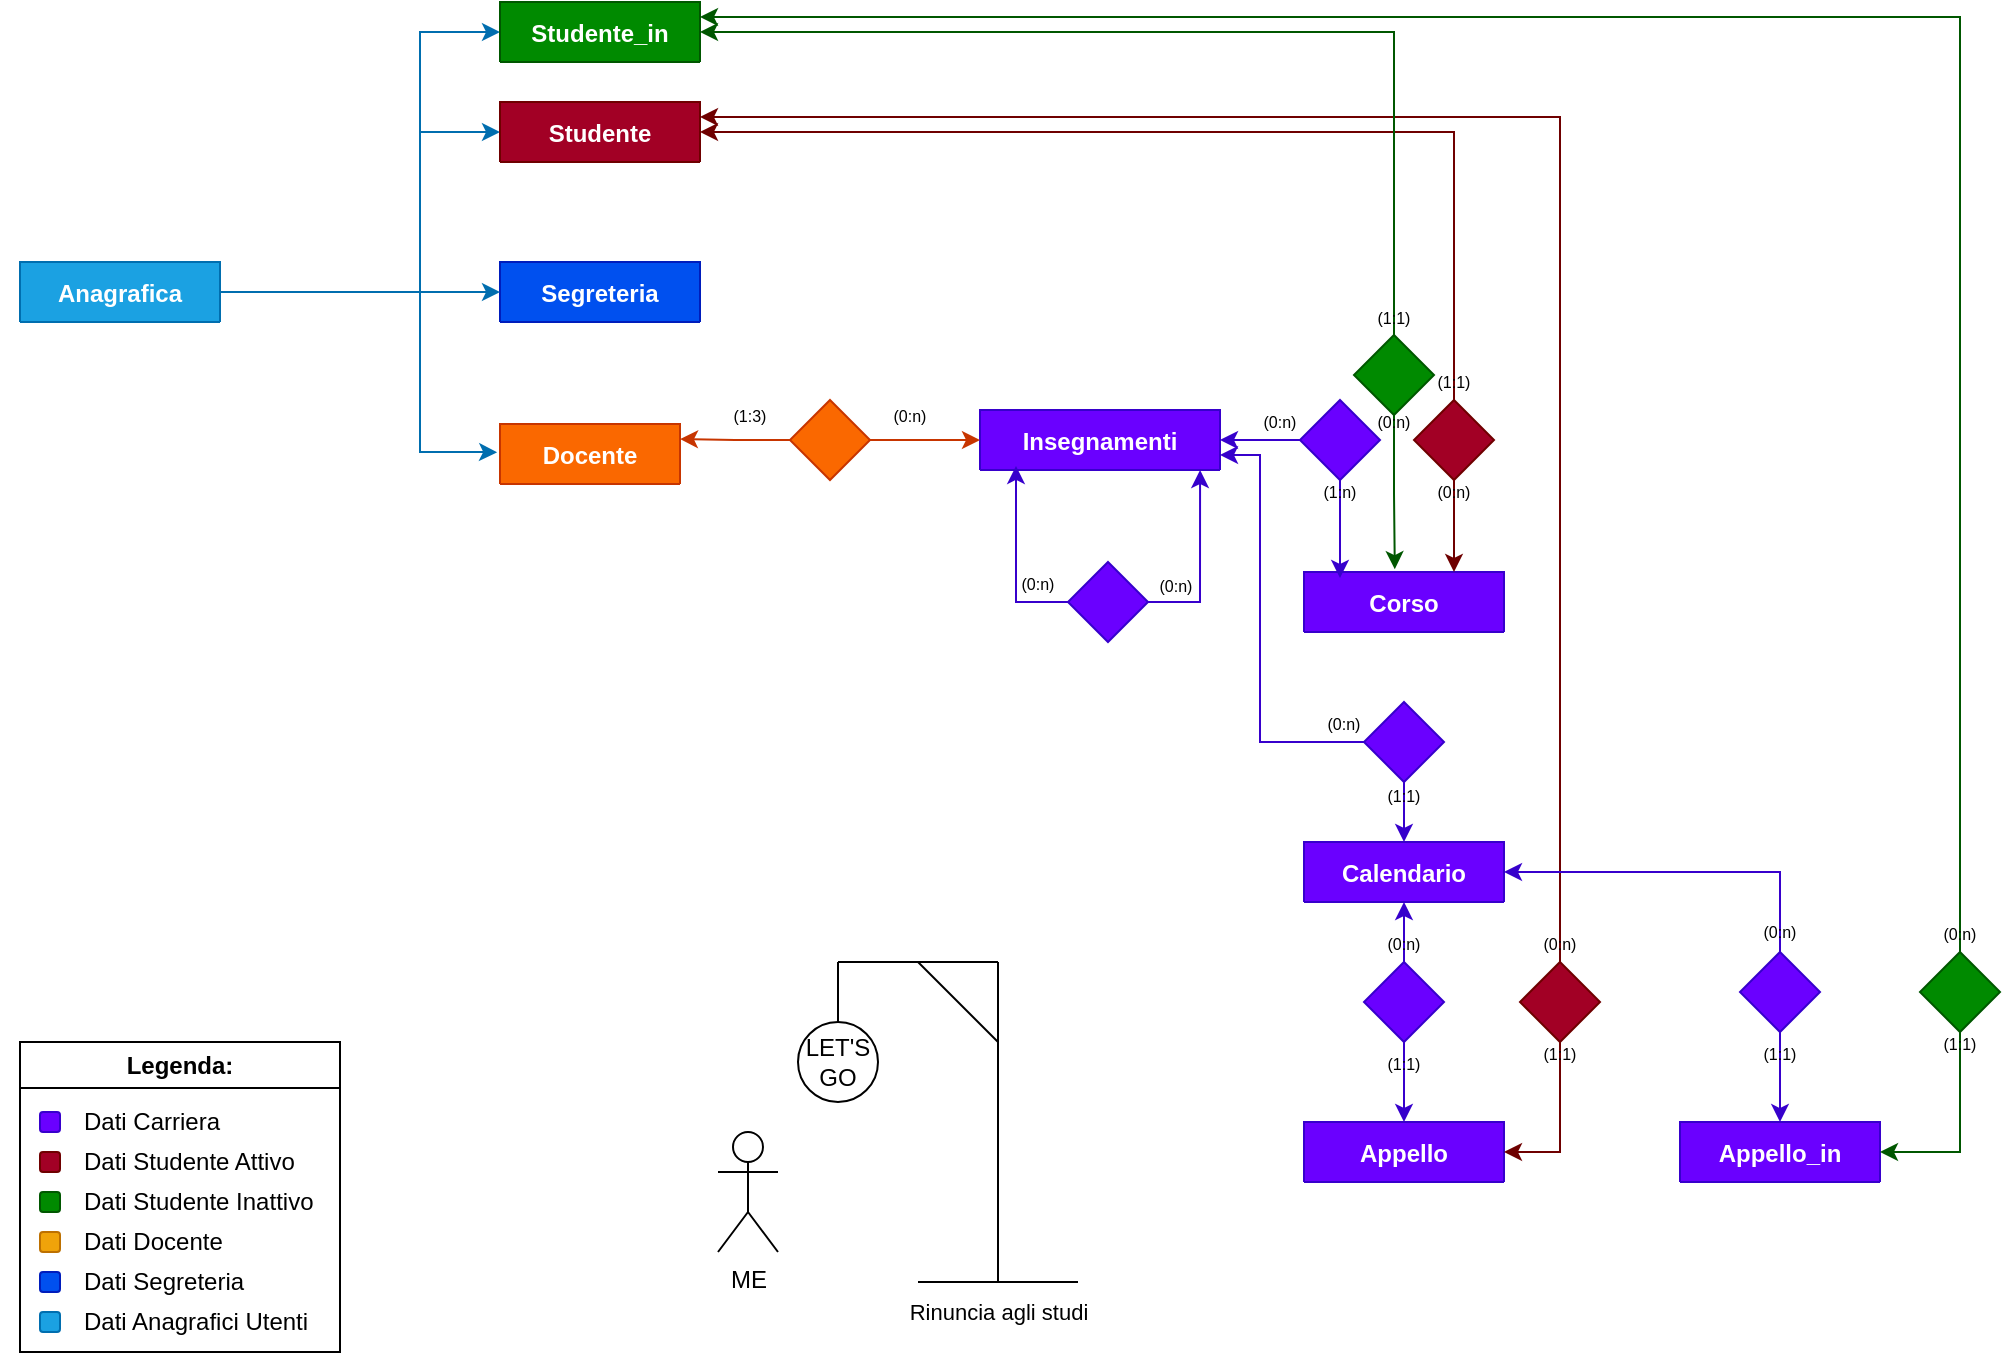 <mxfile version="21.3.2" type="github">
  <diagram id="R2lEEEUBdFMjLlhIrx00" name="Page-1">
    <mxGraphModel dx="1247" dy="673" grid="1" gridSize="10" guides="1" tooltips="1" connect="1" arrows="1" fold="1" page="1" pageScale="1" pageWidth="1100" pageHeight="850" math="0" shadow="0" extFonts="Permanent Marker^https://fonts.googleapis.com/css?family=Permanent+Marker">
      <root>
        <mxCell id="0" />
        <mxCell id="1" parent="0" />
        <mxCell id="C-vyLk0tnHw3VtMMgP7b-2" value="Docente" style="shape=table;startSize=30;container=1;collapsible=1;childLayout=tableLayout;fixedRows=1;rowLines=0;fontStyle=1;align=center;resizeLast=1;fillColor=#fa6800;strokeColor=#C73500;fontColor=#FFFFFF;swimlaneFillColor=none;" parent="1" vertex="1" collapsed="1">
          <mxGeometry x="280" y="366" width="90" height="30" as="geometry">
            <mxRectangle x="50" y="300" width="250" height="130" as="alternateBounds" />
          </mxGeometry>
        </mxCell>
        <mxCell id="C-vyLk0tnHw3VtMMgP7b-3" value="" style="shape=partialRectangle;collapsible=0;dropTarget=0;pointerEvents=0;fillColor=none;points=[[0,0.5],[1,0.5]];portConstraint=eastwest;top=0;left=0;right=0;bottom=1;" parent="C-vyLk0tnHw3VtMMgP7b-2" vertex="1">
          <mxGeometry y="30" width="250" height="30" as="geometry" />
        </mxCell>
        <mxCell id="C-vyLk0tnHw3VtMMgP7b-4" value="PK" style="shape=partialRectangle;overflow=hidden;connectable=0;fillColor=none;top=0;left=0;bottom=0;right=0;fontStyle=1;" parent="C-vyLk0tnHw3VtMMgP7b-3" vertex="1">
          <mxGeometry width="30" height="30" as="geometry">
            <mxRectangle width="30" height="30" as="alternateBounds" />
          </mxGeometry>
        </mxCell>
        <mxCell id="C-vyLk0tnHw3VtMMgP7b-5" value="order_id int NOT NULL " style="shape=partialRectangle;overflow=hidden;connectable=0;fillColor=none;top=0;left=0;bottom=0;right=0;align=left;spacingLeft=6;fontStyle=5;" parent="C-vyLk0tnHw3VtMMgP7b-3" vertex="1">
          <mxGeometry x="30" width="220" height="30" as="geometry">
            <mxRectangle width="220" height="30" as="alternateBounds" />
          </mxGeometry>
        </mxCell>
        <mxCell id="C-vyLk0tnHw3VtMMgP7b-6" value="" style="shape=partialRectangle;collapsible=0;dropTarget=0;pointerEvents=0;fillColor=none;points=[[0,0.5],[1,0.5]];portConstraint=eastwest;top=0;left=0;right=0;bottom=0;" parent="C-vyLk0tnHw3VtMMgP7b-2" vertex="1">
          <mxGeometry y="60" width="250" height="30" as="geometry" />
        </mxCell>
        <mxCell id="C-vyLk0tnHw3VtMMgP7b-7" value="FK1" style="shape=partialRectangle;overflow=hidden;connectable=0;fillColor=none;top=0;left=0;bottom=0;right=0;" parent="C-vyLk0tnHw3VtMMgP7b-6" vertex="1">
          <mxGeometry width="30" height="30" as="geometry">
            <mxRectangle width="30" height="30" as="alternateBounds" />
          </mxGeometry>
        </mxCell>
        <mxCell id="C-vyLk0tnHw3VtMMgP7b-8" value="customer_id int NOT NULL" style="shape=partialRectangle;overflow=hidden;connectable=0;fillColor=none;top=0;left=0;bottom=0;right=0;align=left;spacingLeft=6;" parent="C-vyLk0tnHw3VtMMgP7b-6" vertex="1">
          <mxGeometry x="30" width="220" height="30" as="geometry">
            <mxRectangle width="220" height="30" as="alternateBounds" />
          </mxGeometry>
        </mxCell>
        <mxCell id="C-vyLk0tnHw3VtMMgP7b-9" value="" style="shape=partialRectangle;collapsible=0;dropTarget=0;pointerEvents=0;fillColor=none;points=[[0,0.5],[1,0.5]];portConstraint=eastwest;top=0;left=0;right=0;bottom=0;" parent="C-vyLk0tnHw3VtMMgP7b-2" vertex="1">
          <mxGeometry y="90" width="250" height="30" as="geometry" />
        </mxCell>
        <mxCell id="C-vyLk0tnHw3VtMMgP7b-10" value="" style="shape=partialRectangle;overflow=hidden;connectable=0;fillColor=none;top=0;left=0;bottom=0;right=0;" parent="C-vyLk0tnHw3VtMMgP7b-9" vertex="1">
          <mxGeometry width="30" height="30" as="geometry">
            <mxRectangle width="30" height="30" as="alternateBounds" />
          </mxGeometry>
        </mxCell>
        <mxCell id="C-vyLk0tnHw3VtMMgP7b-11" value="order_date date NOT NULL" style="shape=partialRectangle;overflow=hidden;connectable=0;fillColor=none;top=0;left=0;bottom=0;right=0;align=left;spacingLeft=6;" parent="C-vyLk0tnHw3VtMMgP7b-9" vertex="1">
          <mxGeometry x="30" width="220" height="30" as="geometry">
            <mxRectangle width="220" height="30" as="alternateBounds" />
          </mxGeometry>
        </mxCell>
        <mxCell id="C-vyLk0tnHw3VtMMgP7b-13" value="Segreteria" style="shape=table;startSize=30;container=1;collapsible=1;childLayout=tableLayout;fixedRows=1;rowLines=0;fontStyle=1;align=center;resizeLast=1;fillColor=#0050ef;fontColor=#ffffff;strokeColor=#001DBC;" parent="1" vertex="1" collapsed="1">
          <mxGeometry x="280" y="285" width="100" height="30" as="geometry">
            <mxRectangle x="450" y="280" width="250" height="130" as="alternateBounds" />
          </mxGeometry>
        </mxCell>
        <mxCell id="C-vyLk0tnHw3VtMMgP7b-14" value="" style="shape=partialRectangle;collapsible=0;dropTarget=0;pointerEvents=0;fillColor=none;points=[[0,0.5],[1,0.5]];portConstraint=eastwest;top=0;left=0;right=0;bottom=1;" parent="C-vyLk0tnHw3VtMMgP7b-13" vertex="1">
          <mxGeometry y="30" width="250" height="30" as="geometry" />
        </mxCell>
        <mxCell id="C-vyLk0tnHw3VtMMgP7b-15" value="PK" style="shape=partialRectangle;overflow=hidden;connectable=0;fillColor=none;top=0;left=0;bottom=0;right=0;fontStyle=1;" parent="C-vyLk0tnHw3VtMMgP7b-14" vertex="1">
          <mxGeometry width="30" height="30" as="geometry">
            <mxRectangle width="30" height="30" as="alternateBounds" />
          </mxGeometry>
        </mxCell>
        <mxCell id="C-vyLk0tnHw3VtMMgP7b-16" value="shipment_id int NOT NULL " style="shape=partialRectangle;overflow=hidden;connectable=0;fillColor=none;top=0;left=0;bottom=0;right=0;align=left;spacingLeft=6;fontStyle=5;" parent="C-vyLk0tnHw3VtMMgP7b-14" vertex="1">
          <mxGeometry x="30" width="220" height="30" as="geometry">
            <mxRectangle width="220" height="30" as="alternateBounds" />
          </mxGeometry>
        </mxCell>
        <mxCell id="C-vyLk0tnHw3VtMMgP7b-17" value="" style="shape=partialRectangle;collapsible=0;dropTarget=0;pointerEvents=0;fillColor=none;points=[[0,0.5],[1,0.5]];portConstraint=eastwest;top=0;left=0;right=0;bottom=0;" parent="C-vyLk0tnHw3VtMMgP7b-13" vertex="1">
          <mxGeometry y="60" width="250" height="30" as="geometry" />
        </mxCell>
        <mxCell id="C-vyLk0tnHw3VtMMgP7b-18" value="FK1" style="shape=partialRectangle;overflow=hidden;connectable=0;fillColor=none;top=0;left=0;bottom=0;right=0;" parent="C-vyLk0tnHw3VtMMgP7b-17" vertex="1">
          <mxGeometry width="30" height="30" as="geometry">
            <mxRectangle width="30" height="30" as="alternateBounds" />
          </mxGeometry>
        </mxCell>
        <mxCell id="C-vyLk0tnHw3VtMMgP7b-19" value="order_id int NOT NULL" style="shape=partialRectangle;overflow=hidden;connectable=0;fillColor=none;top=0;left=0;bottom=0;right=0;align=left;spacingLeft=6;" parent="C-vyLk0tnHw3VtMMgP7b-17" vertex="1">
          <mxGeometry x="30" width="220" height="30" as="geometry">
            <mxRectangle width="220" height="30" as="alternateBounds" />
          </mxGeometry>
        </mxCell>
        <mxCell id="C-vyLk0tnHw3VtMMgP7b-20" value="" style="shape=partialRectangle;collapsible=0;dropTarget=0;pointerEvents=0;fillColor=none;points=[[0,0.5],[1,0.5]];portConstraint=eastwest;top=0;left=0;right=0;bottom=0;" parent="C-vyLk0tnHw3VtMMgP7b-13" vertex="1">
          <mxGeometry y="90" width="250" height="30" as="geometry" />
        </mxCell>
        <mxCell id="C-vyLk0tnHw3VtMMgP7b-21" value="" style="shape=partialRectangle;overflow=hidden;connectable=0;fillColor=none;top=0;left=0;bottom=0;right=0;" parent="C-vyLk0tnHw3VtMMgP7b-20" vertex="1">
          <mxGeometry width="30" height="30" as="geometry">
            <mxRectangle width="30" height="30" as="alternateBounds" />
          </mxGeometry>
        </mxCell>
        <mxCell id="C-vyLk0tnHw3VtMMgP7b-22" value="shipment_date date NOT NULL" style="shape=partialRectangle;overflow=hidden;connectable=0;fillColor=none;top=0;left=0;bottom=0;right=0;align=left;spacingLeft=6;" parent="C-vyLk0tnHw3VtMMgP7b-20" vertex="1">
          <mxGeometry x="30" width="220" height="30" as="geometry">
            <mxRectangle width="220" height="30" as="alternateBounds" />
          </mxGeometry>
        </mxCell>
        <mxCell id="Meix0L9kaGej4XstKNyx-11" style="edgeStyle=orthogonalEdgeStyle;rounded=0;orthogonalLoop=1;jettySize=auto;html=1;exitX=1;exitY=0.5;exitDx=0;exitDy=0;entryX=0;entryY=0.5;entryDx=0;entryDy=0;fillColor=#1ba1e2;strokeColor=#006EAF;" parent="1" source="C-vyLk0tnHw3VtMMgP7b-23" target="C-vyLk0tnHw3VtMMgP7b-13" edge="1">
          <mxGeometry relative="1" as="geometry" />
        </mxCell>
        <mxCell id="Meix0L9kaGej4XstKNyx-12" style="edgeStyle=orthogonalEdgeStyle;rounded=0;orthogonalLoop=1;jettySize=auto;html=1;exitX=1;exitY=0.5;exitDx=0;exitDy=0;entryX=0;entryY=0.5;entryDx=0;entryDy=0;fillColor=#1ba1e2;strokeColor=#006EAF;" parent="1" source="C-vyLk0tnHw3VtMMgP7b-23" target="Meix0L9kaGej4XstKNyx-1" edge="1">
          <mxGeometry relative="1" as="geometry">
            <mxPoint x="260" y="215" as="targetPoint" />
            <Array as="points">
              <mxPoint x="240" y="300" />
              <mxPoint x="240" y="220" />
            </Array>
          </mxGeometry>
        </mxCell>
        <mxCell id="Meix0L9kaGej4XstKNyx-13" style="edgeStyle=orthogonalEdgeStyle;rounded=0;orthogonalLoop=1;jettySize=auto;html=1;exitX=1;exitY=0.5;exitDx=0;exitDy=0;entryX=-0.016;entryY=0.472;entryDx=0;entryDy=0;entryPerimeter=0;fillColor=#1ba1e2;strokeColor=#006EAF;" parent="1" source="C-vyLk0tnHw3VtMMgP7b-23" target="C-vyLk0tnHw3VtMMgP7b-2" edge="1">
          <mxGeometry relative="1" as="geometry">
            <mxPoint x="270" y="380" as="targetPoint" />
            <Array as="points">
              <mxPoint x="240" y="300" />
              <mxPoint x="240" y="380" />
              <mxPoint x="270" y="380" />
            </Array>
          </mxGeometry>
        </mxCell>
        <mxCell id="Meix0L9kaGej4XstKNyx-134" style="edgeStyle=orthogonalEdgeStyle;rounded=0;orthogonalLoop=1;jettySize=auto;html=1;exitX=1;exitY=0.5;exitDx=0;exitDy=0;entryX=0;entryY=0.5;entryDx=0;entryDy=0;fillColor=#1ba1e2;strokeColor=#006EAF;" parent="1" source="C-vyLk0tnHw3VtMMgP7b-23" target="Meix0L9kaGej4XstKNyx-124" edge="1">
          <mxGeometry relative="1" as="geometry">
            <Array as="points">
              <mxPoint x="240" y="300" />
              <mxPoint x="240" y="170" />
            </Array>
          </mxGeometry>
        </mxCell>
        <mxCell id="C-vyLk0tnHw3VtMMgP7b-23" value="Anagrafica" style="shape=table;startSize=30;container=1;collapsible=1;childLayout=tableLayout;fixedRows=1;rowLines=0;fontStyle=1;align=center;resizeLast=1;fillColor=#1ba1e2;fontColor=#ffffff;strokeColor=#006EAF;" parent="1" vertex="1" collapsed="1">
          <mxGeometry x="40" y="285" width="100" height="30" as="geometry">
            <mxRectangle x="40" y="285" width="250" height="210" as="alternateBounds" />
          </mxGeometry>
        </mxCell>
        <mxCell id="C-vyLk0tnHw3VtMMgP7b-24" value="" style="shape=partialRectangle;collapsible=0;dropTarget=0;pointerEvents=0;fillColor=none;points=[[0,0.5],[1,0.5]];portConstraint=eastwest;top=0;left=0;right=0;bottom=1;" parent="C-vyLk0tnHw3VtMMgP7b-23" vertex="1">
          <mxGeometry y="30" width="250" height="30" as="geometry" />
        </mxCell>
        <mxCell id="C-vyLk0tnHw3VtMMgP7b-25" value="PK" style="shape=partialRectangle;overflow=hidden;connectable=0;fillColor=none;top=0;left=0;bottom=0;right=0;fontStyle=1;" parent="C-vyLk0tnHw3VtMMgP7b-24" vertex="1">
          <mxGeometry width="30" height="30" as="geometry">
            <mxRectangle width="30" height="30" as="alternateBounds" />
          </mxGeometry>
        </mxCell>
        <mxCell id="C-vyLk0tnHw3VtMMgP7b-26" value="Codice_Fiscale" style="shape=partialRectangle;overflow=hidden;connectable=0;fillColor=none;top=0;left=0;bottom=0;right=0;align=left;spacingLeft=6;fontStyle=1;" parent="C-vyLk0tnHw3VtMMgP7b-24" vertex="1">
          <mxGeometry x="30" width="220" height="30" as="geometry">
            <mxRectangle width="220" height="30" as="alternateBounds" />
          </mxGeometry>
        </mxCell>
        <mxCell id="C-vyLk0tnHw3VtMMgP7b-27" value="" style="shape=partialRectangle;collapsible=0;dropTarget=0;pointerEvents=0;fillColor=none;points=[[0,0.5],[1,0.5]];portConstraint=eastwest;top=0;left=0;right=0;bottom=0;" parent="C-vyLk0tnHw3VtMMgP7b-23" vertex="1">
          <mxGeometry y="60" width="250" height="140" as="geometry" />
        </mxCell>
        <mxCell id="C-vyLk0tnHw3VtMMgP7b-28" value="" style="shape=partialRectangle;overflow=hidden;connectable=0;fillColor=none;top=0;left=0;bottom=0;right=0;" parent="C-vyLk0tnHw3VtMMgP7b-27" vertex="1">
          <mxGeometry width="30" height="140" as="geometry">
            <mxRectangle width="30" height="140" as="alternateBounds" />
          </mxGeometry>
        </mxCell>
        <mxCell id="C-vyLk0tnHw3VtMMgP7b-29" value="Nome&#xa;Secondo Nome&#xa;Cognome&#xa;Secondo Cognome&#xa;Data_Nascita&#xa;Sesso&#xa;Luogo_Nascita&#xa;Nazionalità&#xa;" style="shape=partialRectangle;overflow=hidden;connectable=0;fillColor=none;top=0;left=0;bottom=0;right=0;align=left;spacingLeft=6;" parent="C-vyLk0tnHw3VtMMgP7b-27" vertex="1">
          <mxGeometry x="30" width="220" height="140" as="geometry">
            <mxRectangle width="220" height="140" as="alternateBounds" />
          </mxGeometry>
        </mxCell>
        <mxCell id="Meix0L9kaGej4XstKNyx-1" value="Studente" style="shape=table;startSize=30;container=1;collapsible=1;childLayout=tableLayout;fixedRows=1;rowLines=0;fontStyle=1;align=center;resizeLast=1;fillColor=#a20025;fontColor=#ffffff;strokeColor=#6F0000;swimlaneFillColor=default;" parent="1" vertex="1" collapsed="1">
          <mxGeometry x="280" y="205" width="100" height="30" as="geometry">
            <mxRectangle x="280" y="50" width="250" height="130" as="alternateBounds" />
          </mxGeometry>
        </mxCell>
        <mxCell id="Meix0L9kaGej4XstKNyx-2" value="" style="shape=partialRectangle;collapsible=0;dropTarget=0;pointerEvents=0;fillColor=none;points=[[0,0.5],[1,0.5]];portConstraint=eastwest;top=0;left=0;right=0;bottom=1;" parent="Meix0L9kaGej4XstKNyx-1" vertex="1">
          <mxGeometry y="30" width="250" height="30" as="geometry" />
        </mxCell>
        <mxCell id="Meix0L9kaGej4XstKNyx-3" value="PK" style="shape=partialRectangle;overflow=hidden;connectable=0;fillColor=none;top=0;left=0;bottom=0;right=0;fontStyle=1;" parent="Meix0L9kaGej4XstKNyx-2" vertex="1">
          <mxGeometry width="30" height="30" as="geometry">
            <mxRectangle width="30" height="30" as="alternateBounds" />
          </mxGeometry>
        </mxCell>
        <mxCell id="Meix0L9kaGej4XstKNyx-4" value="shipment_id int NOT NULL " style="shape=partialRectangle;overflow=hidden;connectable=0;fillColor=none;top=0;left=0;bottom=0;right=0;align=left;spacingLeft=6;fontStyle=5;" parent="Meix0L9kaGej4XstKNyx-2" vertex="1">
          <mxGeometry x="30" width="220" height="30" as="geometry">
            <mxRectangle width="220" height="30" as="alternateBounds" />
          </mxGeometry>
        </mxCell>
        <mxCell id="Meix0L9kaGej4XstKNyx-5" value="" style="shape=partialRectangle;collapsible=0;dropTarget=0;pointerEvents=0;fillColor=none;points=[[0,0.5],[1,0.5]];portConstraint=eastwest;top=0;left=0;right=0;bottom=0;" parent="Meix0L9kaGej4XstKNyx-1" vertex="1">
          <mxGeometry y="60" width="250" height="30" as="geometry" />
        </mxCell>
        <mxCell id="Meix0L9kaGej4XstKNyx-6" value="FK1" style="shape=partialRectangle;overflow=hidden;connectable=0;fillColor=none;top=0;left=0;bottom=0;right=0;" parent="Meix0L9kaGej4XstKNyx-5" vertex="1">
          <mxGeometry width="30" height="30" as="geometry">
            <mxRectangle width="30" height="30" as="alternateBounds" />
          </mxGeometry>
        </mxCell>
        <mxCell id="Meix0L9kaGej4XstKNyx-7" value="order_id int NOT NULL" style="shape=partialRectangle;overflow=hidden;connectable=0;fillColor=none;top=0;left=0;bottom=0;right=0;align=left;spacingLeft=6;" parent="Meix0L9kaGej4XstKNyx-5" vertex="1">
          <mxGeometry x="30" width="220" height="30" as="geometry">
            <mxRectangle width="220" height="30" as="alternateBounds" />
          </mxGeometry>
        </mxCell>
        <mxCell id="Meix0L9kaGej4XstKNyx-8" value="" style="shape=partialRectangle;collapsible=0;dropTarget=0;pointerEvents=0;fillColor=none;points=[[0,0.5],[1,0.5]];portConstraint=eastwest;top=0;left=0;right=0;bottom=0;" parent="Meix0L9kaGej4XstKNyx-1" vertex="1">
          <mxGeometry y="90" width="250" height="30" as="geometry" />
        </mxCell>
        <mxCell id="Meix0L9kaGej4XstKNyx-9" value="" style="shape=partialRectangle;overflow=hidden;connectable=0;fillColor=none;top=0;left=0;bottom=0;right=0;" parent="Meix0L9kaGej4XstKNyx-8" vertex="1">
          <mxGeometry width="30" height="30" as="geometry">
            <mxRectangle width="30" height="30" as="alternateBounds" />
          </mxGeometry>
        </mxCell>
        <mxCell id="Meix0L9kaGej4XstKNyx-10" value="shipment_date date NOT NULL" style="shape=partialRectangle;overflow=hidden;connectable=0;fillColor=none;top=0;left=0;bottom=0;right=0;align=left;spacingLeft=6;" parent="Meix0L9kaGej4XstKNyx-8" vertex="1">
          <mxGeometry x="30" width="220" height="30" as="geometry">
            <mxRectangle width="220" height="30" as="alternateBounds" />
          </mxGeometry>
        </mxCell>
        <mxCell id="Meix0L9kaGej4XstKNyx-14" value="Corso" style="shape=table;startSize=30;container=1;collapsible=1;childLayout=tableLayout;fixedRows=1;rowLines=0;fontStyle=1;align=center;resizeLast=1;fillColor=#6a00ff;fontColor=#ffffff;strokeColor=#3700CC;" parent="1" vertex="1" collapsed="1">
          <mxGeometry x="682" y="440" width="100" height="30" as="geometry">
            <mxRectangle x="470" y="300" width="250" height="130" as="alternateBounds" />
          </mxGeometry>
        </mxCell>
        <mxCell id="Meix0L9kaGej4XstKNyx-15" value="" style="shape=partialRectangle;collapsible=0;dropTarget=0;pointerEvents=0;fillColor=none;points=[[0,0.5],[1,0.5]];portConstraint=eastwest;top=0;left=0;right=0;bottom=1;" parent="Meix0L9kaGej4XstKNyx-14" vertex="1">
          <mxGeometry y="30" width="250" height="30" as="geometry" />
        </mxCell>
        <mxCell id="Meix0L9kaGej4XstKNyx-16" value="PK" style="shape=partialRectangle;overflow=hidden;connectable=0;fillColor=none;top=0;left=0;bottom=0;right=0;fontStyle=1;" parent="Meix0L9kaGej4XstKNyx-15" vertex="1">
          <mxGeometry width="30" height="30" as="geometry">
            <mxRectangle width="30" height="30" as="alternateBounds" />
          </mxGeometry>
        </mxCell>
        <mxCell id="Meix0L9kaGej4XstKNyx-17" value="shipment_id int NOT NULL " style="shape=partialRectangle;overflow=hidden;connectable=0;fillColor=none;top=0;left=0;bottom=0;right=0;align=left;spacingLeft=6;fontStyle=5;" parent="Meix0L9kaGej4XstKNyx-15" vertex="1">
          <mxGeometry x="30" width="220" height="30" as="geometry">
            <mxRectangle width="220" height="30" as="alternateBounds" />
          </mxGeometry>
        </mxCell>
        <mxCell id="Meix0L9kaGej4XstKNyx-18" value="" style="shape=partialRectangle;collapsible=0;dropTarget=0;pointerEvents=0;fillColor=none;points=[[0,0.5],[1,0.5]];portConstraint=eastwest;top=0;left=0;right=0;bottom=0;" parent="Meix0L9kaGej4XstKNyx-14" vertex="1">
          <mxGeometry y="60" width="250" height="30" as="geometry" />
        </mxCell>
        <mxCell id="Meix0L9kaGej4XstKNyx-19" value="FK1" style="shape=partialRectangle;overflow=hidden;connectable=0;fillColor=none;top=0;left=0;bottom=0;right=0;" parent="Meix0L9kaGej4XstKNyx-18" vertex="1">
          <mxGeometry width="30" height="30" as="geometry">
            <mxRectangle width="30" height="30" as="alternateBounds" />
          </mxGeometry>
        </mxCell>
        <mxCell id="Meix0L9kaGej4XstKNyx-20" value="order_id int NOT NULL" style="shape=partialRectangle;overflow=hidden;connectable=0;fillColor=none;top=0;left=0;bottom=0;right=0;align=left;spacingLeft=6;" parent="Meix0L9kaGej4XstKNyx-18" vertex="1">
          <mxGeometry x="30" width="220" height="30" as="geometry">
            <mxRectangle width="220" height="30" as="alternateBounds" />
          </mxGeometry>
        </mxCell>
        <mxCell id="Meix0L9kaGej4XstKNyx-21" value="" style="shape=partialRectangle;collapsible=0;dropTarget=0;pointerEvents=0;fillColor=none;points=[[0,0.5],[1,0.5]];portConstraint=eastwest;top=0;left=0;right=0;bottom=0;" parent="Meix0L9kaGej4XstKNyx-14" vertex="1">
          <mxGeometry y="90" width="250" height="30" as="geometry" />
        </mxCell>
        <mxCell id="Meix0L9kaGej4XstKNyx-22" value="" style="shape=partialRectangle;overflow=hidden;connectable=0;fillColor=none;top=0;left=0;bottom=0;right=0;" parent="Meix0L9kaGej4XstKNyx-21" vertex="1">
          <mxGeometry width="30" height="30" as="geometry">
            <mxRectangle width="30" height="30" as="alternateBounds" />
          </mxGeometry>
        </mxCell>
        <mxCell id="Meix0L9kaGej4XstKNyx-23" value="shipment_date date NOT NULL" style="shape=partialRectangle;overflow=hidden;connectable=0;fillColor=none;top=0;left=0;bottom=0;right=0;align=left;spacingLeft=6;" parent="Meix0L9kaGej4XstKNyx-21" vertex="1">
          <mxGeometry x="30" width="220" height="30" as="geometry">
            <mxRectangle width="220" height="30" as="alternateBounds" />
          </mxGeometry>
        </mxCell>
        <mxCell id="Meix0L9kaGej4XstKNyx-24" value="Insegnamenti" style="shape=table;startSize=30;container=1;collapsible=1;childLayout=tableLayout;fixedRows=1;rowLines=0;fontStyle=1;align=center;resizeLast=1;fillColor=#6a00ff;fontColor=#ffffff;strokeColor=#3700CC;" parent="1" vertex="1" collapsed="1">
          <mxGeometry x="520" y="359" width="120" height="30" as="geometry">
            <mxRectangle x="480" y="310" width="250" height="130" as="alternateBounds" />
          </mxGeometry>
        </mxCell>
        <mxCell id="Meix0L9kaGej4XstKNyx-25" value="" style="shape=partialRectangle;collapsible=0;dropTarget=0;pointerEvents=0;fillColor=none;points=[[0,0.5],[1,0.5]];portConstraint=eastwest;top=0;left=0;right=0;bottom=1;" parent="Meix0L9kaGej4XstKNyx-24" vertex="1">
          <mxGeometry y="30" width="250" height="30" as="geometry" />
        </mxCell>
        <mxCell id="Meix0L9kaGej4XstKNyx-26" value="PK" style="shape=partialRectangle;overflow=hidden;connectable=0;fillColor=none;top=0;left=0;bottom=0;right=0;fontStyle=1;" parent="Meix0L9kaGej4XstKNyx-25" vertex="1">
          <mxGeometry width="30" height="30" as="geometry">
            <mxRectangle width="30" height="30" as="alternateBounds" />
          </mxGeometry>
        </mxCell>
        <mxCell id="Meix0L9kaGej4XstKNyx-27" value="shipment_id int NOT NULL " style="shape=partialRectangle;overflow=hidden;connectable=0;fillColor=none;top=0;left=0;bottom=0;right=0;align=left;spacingLeft=6;fontStyle=5;" parent="Meix0L9kaGej4XstKNyx-25" vertex="1">
          <mxGeometry x="30" width="220" height="30" as="geometry">
            <mxRectangle width="220" height="30" as="alternateBounds" />
          </mxGeometry>
        </mxCell>
        <mxCell id="Meix0L9kaGej4XstKNyx-28" value="" style="shape=partialRectangle;collapsible=0;dropTarget=0;pointerEvents=0;fillColor=none;points=[[0,0.5],[1,0.5]];portConstraint=eastwest;top=0;left=0;right=0;bottom=0;" parent="Meix0L9kaGej4XstKNyx-24" vertex="1">
          <mxGeometry y="60" width="250" height="30" as="geometry" />
        </mxCell>
        <mxCell id="Meix0L9kaGej4XstKNyx-29" value="FK1" style="shape=partialRectangle;overflow=hidden;connectable=0;fillColor=none;top=0;left=0;bottom=0;right=0;" parent="Meix0L9kaGej4XstKNyx-28" vertex="1">
          <mxGeometry width="30" height="30" as="geometry">
            <mxRectangle width="30" height="30" as="alternateBounds" />
          </mxGeometry>
        </mxCell>
        <mxCell id="Meix0L9kaGej4XstKNyx-30" value="order_id int NOT NULL" style="shape=partialRectangle;overflow=hidden;connectable=0;fillColor=none;top=0;left=0;bottom=0;right=0;align=left;spacingLeft=6;" parent="Meix0L9kaGej4XstKNyx-28" vertex="1">
          <mxGeometry x="30" width="220" height="30" as="geometry">
            <mxRectangle width="220" height="30" as="alternateBounds" />
          </mxGeometry>
        </mxCell>
        <mxCell id="Meix0L9kaGej4XstKNyx-31" value="" style="shape=partialRectangle;collapsible=0;dropTarget=0;pointerEvents=0;fillColor=none;points=[[0,0.5],[1,0.5]];portConstraint=eastwest;top=0;left=0;right=0;bottom=0;" parent="Meix0L9kaGej4XstKNyx-24" vertex="1">
          <mxGeometry y="90" width="250" height="30" as="geometry" />
        </mxCell>
        <mxCell id="Meix0L9kaGej4XstKNyx-32" value="" style="shape=partialRectangle;overflow=hidden;connectable=0;fillColor=none;top=0;left=0;bottom=0;right=0;" parent="Meix0L9kaGej4XstKNyx-31" vertex="1">
          <mxGeometry width="30" height="30" as="geometry">
            <mxRectangle width="30" height="30" as="alternateBounds" />
          </mxGeometry>
        </mxCell>
        <mxCell id="Meix0L9kaGej4XstKNyx-33" value="shipment_date date NOT NULL" style="shape=partialRectangle;overflow=hidden;connectable=0;fillColor=none;top=0;left=0;bottom=0;right=0;align=left;spacingLeft=6;" parent="Meix0L9kaGej4XstKNyx-31" vertex="1">
          <mxGeometry x="30" width="220" height="30" as="geometry">
            <mxRectangle width="220" height="30" as="alternateBounds" />
          </mxGeometry>
        </mxCell>
        <mxCell id="Meix0L9kaGej4XstKNyx-48" style="edgeStyle=orthogonalEdgeStyle;rounded=0;orthogonalLoop=1;jettySize=auto;html=1;exitX=0;exitY=0.5;exitDx=0;exitDy=0;fillColor=#6a00ff;strokeColor=#3700CC;" parent="1" source="Meix0L9kaGej4XstKNyx-37" target="Meix0L9kaGej4XstKNyx-24" edge="1">
          <mxGeometry relative="1" as="geometry" />
        </mxCell>
        <mxCell id="Meix0L9kaGej4XstKNyx-49" style="edgeStyle=orthogonalEdgeStyle;rounded=0;orthogonalLoop=1;jettySize=auto;html=1;exitX=0.5;exitY=1;exitDx=0;exitDy=0;entryX=0.18;entryY=0.1;entryDx=0;entryDy=0;entryPerimeter=0;fillColor=#6a00ff;strokeColor=#3700CC;" parent="1" source="Meix0L9kaGej4XstKNyx-37" target="Meix0L9kaGej4XstKNyx-14" edge="1">
          <mxGeometry relative="1" as="geometry" />
        </mxCell>
        <mxCell id="Meix0L9kaGej4XstKNyx-37" value="" style="rhombus;whiteSpace=wrap;html=1;fillColor=#6a00ff;fontColor=#ffffff;strokeColor=#3700CC;" parent="1" vertex="1">
          <mxGeometry x="680" y="354" width="40" height="40" as="geometry" />
        </mxCell>
        <mxCell id="Meix0L9kaGej4XstKNyx-46" style="edgeStyle=orthogonalEdgeStyle;rounded=0;orthogonalLoop=1;jettySize=auto;html=1;exitX=0;exitY=0.5;exitDx=0;exitDy=0;entryX=0.15;entryY=0.933;entryDx=0;entryDy=0;entryPerimeter=0;fillColor=#6a00ff;strokeColor=#3700CC;" parent="1" source="Meix0L9kaGej4XstKNyx-45" target="Meix0L9kaGej4XstKNyx-24" edge="1">
          <mxGeometry relative="1" as="geometry" />
        </mxCell>
        <mxCell id="Meix0L9kaGej4XstKNyx-47" style="edgeStyle=orthogonalEdgeStyle;rounded=0;orthogonalLoop=1;jettySize=auto;html=1;exitX=1;exitY=0.5;exitDx=0;exitDy=0;entryX=0.917;entryY=1;entryDx=0;entryDy=0;entryPerimeter=0;fillColor=#6a00ff;strokeColor=#3700CC;" parent="1" source="Meix0L9kaGej4XstKNyx-45" target="Meix0L9kaGej4XstKNyx-24" edge="1">
          <mxGeometry relative="1" as="geometry">
            <Array as="points">
              <mxPoint x="630" y="455" />
            </Array>
          </mxGeometry>
        </mxCell>
        <mxCell id="Meix0L9kaGej4XstKNyx-45" value="" style="rhombus;whiteSpace=wrap;html=1;fillColor=#6a00ff;fontColor=#ffffff;strokeColor=#3700CC;" parent="1" vertex="1">
          <mxGeometry x="564" y="435" width="40" height="40" as="geometry" />
        </mxCell>
        <mxCell id="Meix0L9kaGej4XstKNyx-51" style="edgeStyle=orthogonalEdgeStyle;rounded=0;orthogonalLoop=1;jettySize=auto;html=1;exitX=1;exitY=0.5;exitDx=0;exitDy=0;entryX=0;entryY=0.5;entryDx=0;entryDy=0;fillColor=#fa6800;strokeColor=#C73500;" parent="1" source="Meix0L9kaGej4XstKNyx-50" target="Meix0L9kaGej4XstKNyx-24" edge="1">
          <mxGeometry relative="1" as="geometry" />
        </mxCell>
        <mxCell id="Meix0L9kaGej4XstKNyx-52" style="edgeStyle=orthogonalEdgeStyle;rounded=0;orthogonalLoop=1;jettySize=auto;html=1;exitX=0;exitY=0.5;exitDx=0;exitDy=0;entryX=1;entryY=0.25;entryDx=0;entryDy=0;fillColor=#fa6800;strokeColor=#C73500;" parent="1" source="Meix0L9kaGej4XstKNyx-50" target="C-vyLk0tnHw3VtMMgP7b-2" edge="1">
          <mxGeometry relative="1" as="geometry" />
        </mxCell>
        <mxCell id="Meix0L9kaGej4XstKNyx-50" value="" style="rhombus;whiteSpace=wrap;html=1;fillColor=#fa6800;fontColor=#000000;strokeColor=#C73500;" parent="1" vertex="1">
          <mxGeometry x="425" y="354" width="40" height="40" as="geometry" />
        </mxCell>
        <mxCell id="Meix0L9kaGej4XstKNyx-68" style="edgeStyle=orthogonalEdgeStyle;rounded=0;orthogonalLoop=1;jettySize=auto;html=1;exitX=0.5;exitY=1;exitDx=0;exitDy=0;entryX=0.75;entryY=0;entryDx=0;entryDy=0;fillColor=#a20025;strokeColor=#6F0000;" parent="1" source="Meix0L9kaGej4XstKNyx-65" target="Meix0L9kaGej4XstKNyx-14" edge="1">
          <mxGeometry relative="1" as="geometry" />
        </mxCell>
        <mxCell id="Meix0L9kaGej4XstKNyx-69" style="edgeStyle=orthogonalEdgeStyle;rounded=0;orthogonalLoop=1;jettySize=auto;html=1;exitX=0.5;exitY=0;exitDx=0;exitDy=0;entryX=1;entryY=0.5;entryDx=0;entryDy=0;fillColor=#a20025;strokeColor=#6F0000;" parent="1" source="Meix0L9kaGej4XstKNyx-65" target="Meix0L9kaGej4XstKNyx-1" edge="1">
          <mxGeometry relative="1" as="geometry" />
        </mxCell>
        <mxCell id="Meix0L9kaGej4XstKNyx-65" value="" style="rhombus;whiteSpace=wrap;html=1;fillColor=#a20025;fontColor=#ffffff;strokeColor=#6F0000;" parent="1" vertex="1">
          <mxGeometry x="737" y="354" width="40" height="40" as="geometry" />
        </mxCell>
        <mxCell id="Meix0L9kaGej4XstKNyx-73" value="Calendario" style="shape=table;startSize=30;container=1;collapsible=1;childLayout=tableLayout;fixedRows=1;rowLines=0;fontStyle=1;align=center;resizeLast=1;fillColor=#6a00ff;fontColor=#ffffff;strokeColor=#3700CC;" parent="1" vertex="1" collapsed="1">
          <mxGeometry x="682" y="575" width="100" height="30" as="geometry">
            <mxRectangle x="470" y="300" width="250" height="130" as="alternateBounds" />
          </mxGeometry>
        </mxCell>
        <mxCell id="Meix0L9kaGej4XstKNyx-74" value="" style="shape=partialRectangle;collapsible=0;dropTarget=0;pointerEvents=0;fillColor=none;points=[[0,0.5],[1,0.5]];portConstraint=eastwest;top=0;left=0;right=0;bottom=1;" parent="Meix0L9kaGej4XstKNyx-73" vertex="1">
          <mxGeometry y="30" width="250" height="30" as="geometry" />
        </mxCell>
        <mxCell id="Meix0L9kaGej4XstKNyx-75" value="PK" style="shape=partialRectangle;overflow=hidden;connectable=0;fillColor=none;top=0;left=0;bottom=0;right=0;fontStyle=1;" parent="Meix0L9kaGej4XstKNyx-74" vertex="1">
          <mxGeometry width="30" height="30" as="geometry">
            <mxRectangle width="30" height="30" as="alternateBounds" />
          </mxGeometry>
        </mxCell>
        <mxCell id="Meix0L9kaGej4XstKNyx-76" value="shipment_id int NOT NULL " style="shape=partialRectangle;overflow=hidden;connectable=0;fillColor=none;top=0;left=0;bottom=0;right=0;align=left;spacingLeft=6;fontStyle=5;" parent="Meix0L9kaGej4XstKNyx-74" vertex="1">
          <mxGeometry x="30" width="220" height="30" as="geometry">
            <mxRectangle width="220" height="30" as="alternateBounds" />
          </mxGeometry>
        </mxCell>
        <mxCell id="Meix0L9kaGej4XstKNyx-77" value="" style="shape=partialRectangle;collapsible=0;dropTarget=0;pointerEvents=0;fillColor=none;points=[[0,0.5],[1,0.5]];portConstraint=eastwest;top=0;left=0;right=0;bottom=0;" parent="Meix0L9kaGej4XstKNyx-73" vertex="1">
          <mxGeometry y="60" width="250" height="30" as="geometry" />
        </mxCell>
        <mxCell id="Meix0L9kaGej4XstKNyx-78" value="FK1" style="shape=partialRectangle;overflow=hidden;connectable=0;fillColor=none;top=0;left=0;bottom=0;right=0;" parent="Meix0L9kaGej4XstKNyx-77" vertex="1">
          <mxGeometry width="30" height="30" as="geometry">
            <mxRectangle width="30" height="30" as="alternateBounds" />
          </mxGeometry>
        </mxCell>
        <mxCell id="Meix0L9kaGej4XstKNyx-79" value="order_id int NOT NULL" style="shape=partialRectangle;overflow=hidden;connectable=0;fillColor=none;top=0;left=0;bottom=0;right=0;align=left;spacingLeft=6;" parent="Meix0L9kaGej4XstKNyx-77" vertex="1">
          <mxGeometry x="30" width="220" height="30" as="geometry">
            <mxRectangle width="220" height="30" as="alternateBounds" />
          </mxGeometry>
        </mxCell>
        <mxCell id="Meix0L9kaGej4XstKNyx-80" value="" style="shape=partialRectangle;collapsible=0;dropTarget=0;pointerEvents=0;fillColor=none;points=[[0,0.5],[1,0.5]];portConstraint=eastwest;top=0;left=0;right=0;bottom=0;" parent="Meix0L9kaGej4XstKNyx-73" vertex="1">
          <mxGeometry y="90" width="250" height="30" as="geometry" />
        </mxCell>
        <mxCell id="Meix0L9kaGej4XstKNyx-81" value="" style="shape=partialRectangle;overflow=hidden;connectable=0;fillColor=none;top=0;left=0;bottom=0;right=0;" parent="Meix0L9kaGej4XstKNyx-80" vertex="1">
          <mxGeometry width="30" height="30" as="geometry">
            <mxRectangle width="30" height="30" as="alternateBounds" />
          </mxGeometry>
        </mxCell>
        <mxCell id="Meix0L9kaGej4XstKNyx-82" value="shipment_date date NOT NULL" style="shape=partialRectangle;overflow=hidden;connectable=0;fillColor=none;top=0;left=0;bottom=0;right=0;align=left;spacingLeft=6;" parent="Meix0L9kaGej4XstKNyx-80" vertex="1">
          <mxGeometry x="30" width="220" height="30" as="geometry">
            <mxRectangle width="220" height="30" as="alternateBounds" />
          </mxGeometry>
        </mxCell>
        <mxCell id="Meix0L9kaGej4XstKNyx-86" style="edgeStyle=orthogonalEdgeStyle;rounded=0;orthogonalLoop=1;jettySize=auto;html=1;exitX=0.5;exitY=1;exitDx=0;exitDy=0;entryX=0.5;entryY=0;entryDx=0;entryDy=0;fillColor=#6a00ff;strokeColor=#3700CC;" parent="1" source="Meix0L9kaGej4XstKNyx-84" target="Meix0L9kaGej4XstKNyx-73" edge="1">
          <mxGeometry relative="1" as="geometry" />
        </mxCell>
        <mxCell id="Meix0L9kaGej4XstKNyx-184" style="edgeStyle=orthogonalEdgeStyle;rounded=0;orthogonalLoop=1;jettySize=auto;html=1;exitX=0;exitY=0.5;exitDx=0;exitDy=0;entryX=1;entryY=0.75;entryDx=0;entryDy=0;fillColor=#6a00ff;strokeColor=#3700CC;" parent="1" source="Meix0L9kaGej4XstKNyx-84" target="Meix0L9kaGej4XstKNyx-24" edge="1">
          <mxGeometry relative="1" as="geometry">
            <mxPoint x="650" y="390" as="targetPoint" />
            <Array as="points">
              <mxPoint x="660" y="525" />
              <mxPoint x="660" y="382" />
            </Array>
          </mxGeometry>
        </mxCell>
        <mxCell id="Meix0L9kaGej4XstKNyx-84" value="" style="rhombus;whiteSpace=wrap;html=1;fillColor=#6a00ff;fontColor=#ffffff;strokeColor=#3700CC;" parent="1" vertex="1">
          <mxGeometry x="712" y="505" width="40" height="40" as="geometry" />
        </mxCell>
        <mxCell id="Meix0L9kaGej4XstKNyx-89" value="Appello" style="shape=table;startSize=30;container=1;collapsible=1;childLayout=tableLayout;fixedRows=1;rowLines=0;fontStyle=1;align=center;resizeLast=1;fillColor=#6a00ff;fontColor=#ffffff;strokeColor=#3700CC;" parent="1" vertex="1" collapsed="1">
          <mxGeometry x="682" y="715" width="100" height="30" as="geometry">
            <mxRectangle x="470" y="300" width="250" height="130" as="alternateBounds" />
          </mxGeometry>
        </mxCell>
        <mxCell id="Meix0L9kaGej4XstKNyx-90" value="" style="shape=partialRectangle;collapsible=0;dropTarget=0;pointerEvents=0;fillColor=none;points=[[0,0.5],[1,0.5]];portConstraint=eastwest;top=0;left=0;right=0;bottom=1;" parent="Meix0L9kaGej4XstKNyx-89" vertex="1">
          <mxGeometry y="30" width="250" height="30" as="geometry" />
        </mxCell>
        <mxCell id="Meix0L9kaGej4XstKNyx-91" value="PK" style="shape=partialRectangle;overflow=hidden;connectable=0;fillColor=none;top=0;left=0;bottom=0;right=0;fontStyle=1;" parent="Meix0L9kaGej4XstKNyx-90" vertex="1">
          <mxGeometry width="30" height="30" as="geometry">
            <mxRectangle width="30" height="30" as="alternateBounds" />
          </mxGeometry>
        </mxCell>
        <mxCell id="Meix0L9kaGej4XstKNyx-92" value="shipment_id int NOT NULL " style="shape=partialRectangle;overflow=hidden;connectable=0;fillColor=none;top=0;left=0;bottom=0;right=0;align=left;spacingLeft=6;fontStyle=5;" parent="Meix0L9kaGej4XstKNyx-90" vertex="1">
          <mxGeometry x="30" width="220" height="30" as="geometry">
            <mxRectangle width="220" height="30" as="alternateBounds" />
          </mxGeometry>
        </mxCell>
        <mxCell id="Meix0L9kaGej4XstKNyx-93" value="" style="shape=partialRectangle;collapsible=0;dropTarget=0;pointerEvents=0;fillColor=none;points=[[0,0.5],[1,0.5]];portConstraint=eastwest;top=0;left=0;right=0;bottom=0;" parent="Meix0L9kaGej4XstKNyx-89" vertex="1">
          <mxGeometry y="60" width="250" height="30" as="geometry" />
        </mxCell>
        <mxCell id="Meix0L9kaGej4XstKNyx-94" value="FK1" style="shape=partialRectangle;overflow=hidden;connectable=0;fillColor=none;top=0;left=0;bottom=0;right=0;" parent="Meix0L9kaGej4XstKNyx-93" vertex="1">
          <mxGeometry width="30" height="30" as="geometry">
            <mxRectangle width="30" height="30" as="alternateBounds" />
          </mxGeometry>
        </mxCell>
        <mxCell id="Meix0L9kaGej4XstKNyx-95" value="order_id int NOT NULL" style="shape=partialRectangle;overflow=hidden;connectable=0;fillColor=none;top=0;left=0;bottom=0;right=0;align=left;spacingLeft=6;" parent="Meix0L9kaGej4XstKNyx-93" vertex="1">
          <mxGeometry x="30" width="220" height="30" as="geometry">
            <mxRectangle width="220" height="30" as="alternateBounds" />
          </mxGeometry>
        </mxCell>
        <mxCell id="Meix0L9kaGej4XstKNyx-96" value="" style="shape=partialRectangle;collapsible=0;dropTarget=0;pointerEvents=0;fillColor=none;points=[[0,0.5],[1,0.5]];portConstraint=eastwest;top=0;left=0;right=0;bottom=0;" parent="Meix0L9kaGej4XstKNyx-89" vertex="1">
          <mxGeometry y="90" width="250" height="30" as="geometry" />
        </mxCell>
        <mxCell id="Meix0L9kaGej4XstKNyx-97" value="" style="shape=partialRectangle;overflow=hidden;connectable=0;fillColor=none;top=0;left=0;bottom=0;right=0;" parent="Meix0L9kaGej4XstKNyx-96" vertex="1">
          <mxGeometry width="30" height="30" as="geometry">
            <mxRectangle width="30" height="30" as="alternateBounds" />
          </mxGeometry>
        </mxCell>
        <mxCell id="Meix0L9kaGej4XstKNyx-98" value="shipment_date date NOT NULL" style="shape=partialRectangle;overflow=hidden;connectable=0;fillColor=none;top=0;left=0;bottom=0;right=0;align=left;spacingLeft=6;" parent="Meix0L9kaGej4XstKNyx-96" vertex="1">
          <mxGeometry x="30" width="220" height="30" as="geometry">
            <mxRectangle width="220" height="30" as="alternateBounds" />
          </mxGeometry>
        </mxCell>
        <mxCell id="Meix0L9kaGej4XstKNyx-101" style="edgeStyle=orthogonalEdgeStyle;rounded=0;orthogonalLoop=1;jettySize=auto;html=1;exitX=0.5;exitY=0;exitDx=0;exitDy=0;entryX=0.5;entryY=1;entryDx=0;entryDy=0;fillColor=#6a00ff;strokeColor=#3700CC;" parent="1" source="Meix0L9kaGej4XstKNyx-99" target="Meix0L9kaGej4XstKNyx-73" edge="1">
          <mxGeometry relative="1" as="geometry" />
        </mxCell>
        <mxCell id="Meix0L9kaGej4XstKNyx-102" style="edgeStyle=orthogonalEdgeStyle;rounded=0;orthogonalLoop=1;jettySize=auto;html=1;exitX=0.5;exitY=1;exitDx=0;exitDy=0;entryX=0.5;entryY=0;entryDx=0;entryDy=0;fillColor=#6a00ff;strokeColor=#3700CC;" parent="1" source="Meix0L9kaGej4XstKNyx-99" target="Meix0L9kaGej4XstKNyx-89" edge="1">
          <mxGeometry relative="1" as="geometry" />
        </mxCell>
        <mxCell id="Meix0L9kaGej4XstKNyx-99" value="" style="rhombus;whiteSpace=wrap;html=1;fillColor=#6a00ff;fontColor=#ffffff;strokeColor=#3700CC;" parent="1" vertex="1">
          <mxGeometry x="712" y="635" width="40" height="40" as="geometry" />
        </mxCell>
        <mxCell id="Meix0L9kaGej4XstKNyx-104" style="edgeStyle=orthogonalEdgeStyle;rounded=0;orthogonalLoop=1;jettySize=auto;html=1;exitX=0.5;exitY=1;exitDx=0;exitDy=0;entryX=1;entryY=0.5;entryDx=0;entryDy=0;fillColor=#a20025;strokeColor=#6F0000;" parent="1" source="Meix0L9kaGej4XstKNyx-103" target="Meix0L9kaGej4XstKNyx-89" edge="1">
          <mxGeometry relative="1" as="geometry" />
        </mxCell>
        <mxCell id="Meix0L9kaGej4XstKNyx-105" style="edgeStyle=orthogonalEdgeStyle;rounded=0;orthogonalLoop=1;jettySize=auto;html=1;exitX=0.5;exitY=0;exitDx=0;exitDy=0;entryX=1;entryY=0.25;entryDx=0;entryDy=0;fillColor=#a20025;strokeColor=#6F0000;" parent="1" source="Meix0L9kaGej4XstKNyx-103" target="Meix0L9kaGej4XstKNyx-1" edge="1">
          <mxGeometry relative="1" as="geometry" />
        </mxCell>
        <mxCell id="Meix0L9kaGej4XstKNyx-103" value="" style="rhombus;whiteSpace=wrap;html=1;fillColor=#a20025;fontColor=#ffffff;strokeColor=#6F0000;" parent="1" vertex="1">
          <mxGeometry x="790" y="635" width="40" height="40" as="geometry" />
        </mxCell>
        <mxCell id="Meix0L9kaGej4XstKNyx-107" value="ME" style="shape=umlActor;verticalLabelPosition=bottom;verticalAlign=top;html=1;outlineConnect=0;" parent="1" vertex="1">
          <mxGeometry x="389" y="720" width="30" height="60" as="geometry" />
        </mxCell>
        <mxCell id="Meix0L9kaGej4XstKNyx-108" value="Rinuncia agli studi" style="endArrow=none;html=1;rounded=0;" parent="1" edge="1">
          <mxGeometry y="-15" width="50" height="50" relative="1" as="geometry">
            <mxPoint x="489" y="795" as="sourcePoint" />
            <mxPoint x="569" y="795" as="targetPoint" />
            <mxPoint as="offset" />
          </mxGeometry>
        </mxCell>
        <mxCell id="Meix0L9kaGej4XstKNyx-109" value="" style="endArrow=none;html=1;rounded=0;" parent="1" edge="1">
          <mxGeometry width="50" height="50" relative="1" as="geometry">
            <mxPoint x="529" y="795" as="sourcePoint" />
            <mxPoint x="529" y="635" as="targetPoint" />
          </mxGeometry>
        </mxCell>
        <mxCell id="Meix0L9kaGej4XstKNyx-110" value="" style="endArrow=none;html=1;rounded=0;" parent="1" edge="1">
          <mxGeometry width="50" height="50" relative="1" as="geometry">
            <mxPoint x="449" y="635" as="sourcePoint" />
            <mxPoint x="529" y="635" as="targetPoint" />
          </mxGeometry>
        </mxCell>
        <mxCell id="Meix0L9kaGej4XstKNyx-111" value="" style="endArrow=none;html=1;rounded=0;" parent="1" edge="1">
          <mxGeometry width="50" height="50" relative="1" as="geometry">
            <mxPoint x="449" y="675" as="sourcePoint" />
            <mxPoint x="449" y="635" as="targetPoint" />
          </mxGeometry>
        </mxCell>
        <mxCell id="Meix0L9kaGej4XstKNyx-112" value="LET&#39;S GO" style="ellipse;whiteSpace=wrap;html=1;" parent="1" vertex="1">
          <mxGeometry x="429" y="665" width="40" height="40" as="geometry" />
        </mxCell>
        <mxCell id="Meix0L9kaGej4XstKNyx-113" value="" style="endArrow=none;html=1;rounded=0;" parent="1" edge="1">
          <mxGeometry width="50" height="50" relative="1" as="geometry">
            <mxPoint x="529" y="675" as="sourcePoint" />
            <mxPoint x="489" y="635" as="targetPoint" />
          </mxGeometry>
        </mxCell>
        <mxCell id="Meix0L9kaGej4XstKNyx-114" value="Appello_in" style="shape=table;startSize=30;container=1;collapsible=1;childLayout=tableLayout;fixedRows=1;rowLines=0;fontStyle=1;align=center;resizeLast=1;fillColor=#6a00ff;fontColor=#ffffff;strokeColor=#3700CC;" parent="1" vertex="1" collapsed="1">
          <mxGeometry x="870" y="715" width="100" height="30" as="geometry">
            <mxRectangle x="470" y="300" width="250" height="130" as="alternateBounds" />
          </mxGeometry>
        </mxCell>
        <mxCell id="Meix0L9kaGej4XstKNyx-115" value="" style="shape=partialRectangle;collapsible=0;dropTarget=0;pointerEvents=0;fillColor=none;points=[[0,0.5],[1,0.5]];portConstraint=eastwest;top=0;left=0;right=0;bottom=1;" parent="Meix0L9kaGej4XstKNyx-114" vertex="1">
          <mxGeometry y="30" width="250" height="30" as="geometry" />
        </mxCell>
        <mxCell id="Meix0L9kaGej4XstKNyx-116" value="PK" style="shape=partialRectangle;overflow=hidden;connectable=0;fillColor=none;top=0;left=0;bottom=0;right=0;fontStyle=1;" parent="Meix0L9kaGej4XstKNyx-115" vertex="1">
          <mxGeometry width="30" height="30" as="geometry">
            <mxRectangle width="30" height="30" as="alternateBounds" />
          </mxGeometry>
        </mxCell>
        <mxCell id="Meix0L9kaGej4XstKNyx-117" value="shipment_id int NOT NULL " style="shape=partialRectangle;overflow=hidden;connectable=0;fillColor=none;top=0;left=0;bottom=0;right=0;align=left;spacingLeft=6;fontStyle=5;" parent="Meix0L9kaGej4XstKNyx-115" vertex="1">
          <mxGeometry x="30" width="220" height="30" as="geometry">
            <mxRectangle width="220" height="30" as="alternateBounds" />
          </mxGeometry>
        </mxCell>
        <mxCell id="Meix0L9kaGej4XstKNyx-118" value="" style="shape=partialRectangle;collapsible=0;dropTarget=0;pointerEvents=0;fillColor=none;points=[[0,0.5],[1,0.5]];portConstraint=eastwest;top=0;left=0;right=0;bottom=0;" parent="Meix0L9kaGej4XstKNyx-114" vertex="1">
          <mxGeometry y="60" width="250" height="30" as="geometry" />
        </mxCell>
        <mxCell id="Meix0L9kaGej4XstKNyx-119" value="FK1" style="shape=partialRectangle;overflow=hidden;connectable=0;fillColor=none;top=0;left=0;bottom=0;right=0;" parent="Meix0L9kaGej4XstKNyx-118" vertex="1">
          <mxGeometry width="30" height="30" as="geometry">
            <mxRectangle width="30" height="30" as="alternateBounds" />
          </mxGeometry>
        </mxCell>
        <mxCell id="Meix0L9kaGej4XstKNyx-120" value="order_id int NOT NULL" style="shape=partialRectangle;overflow=hidden;connectable=0;fillColor=none;top=0;left=0;bottom=0;right=0;align=left;spacingLeft=6;" parent="Meix0L9kaGej4XstKNyx-118" vertex="1">
          <mxGeometry x="30" width="220" height="30" as="geometry">
            <mxRectangle width="220" height="30" as="alternateBounds" />
          </mxGeometry>
        </mxCell>
        <mxCell id="Meix0L9kaGej4XstKNyx-121" value="" style="shape=partialRectangle;collapsible=0;dropTarget=0;pointerEvents=0;fillColor=none;points=[[0,0.5],[1,0.5]];portConstraint=eastwest;top=0;left=0;right=0;bottom=0;" parent="Meix0L9kaGej4XstKNyx-114" vertex="1">
          <mxGeometry y="90" width="250" height="30" as="geometry" />
        </mxCell>
        <mxCell id="Meix0L9kaGej4XstKNyx-122" value="" style="shape=partialRectangle;overflow=hidden;connectable=0;fillColor=none;top=0;left=0;bottom=0;right=0;" parent="Meix0L9kaGej4XstKNyx-121" vertex="1">
          <mxGeometry width="30" height="30" as="geometry">
            <mxRectangle width="30" height="30" as="alternateBounds" />
          </mxGeometry>
        </mxCell>
        <mxCell id="Meix0L9kaGej4XstKNyx-123" value="shipment_date date NOT NULL" style="shape=partialRectangle;overflow=hidden;connectable=0;fillColor=none;top=0;left=0;bottom=0;right=0;align=left;spacingLeft=6;" parent="Meix0L9kaGej4XstKNyx-121" vertex="1">
          <mxGeometry x="30" width="220" height="30" as="geometry">
            <mxRectangle width="220" height="30" as="alternateBounds" />
          </mxGeometry>
        </mxCell>
        <mxCell id="Meix0L9kaGej4XstKNyx-124" value="Studente_in" style="shape=table;startSize=30;container=1;collapsible=1;childLayout=tableLayout;fixedRows=1;rowLines=0;fontStyle=1;align=center;resizeLast=1;fillColor=#008a00;fontColor=#ffffff;strokeColor=#005700;" parent="1" vertex="1" collapsed="1">
          <mxGeometry x="280" y="155" width="100" height="30" as="geometry">
            <mxRectangle x="280" y="155" width="250" height="130" as="alternateBounds" />
          </mxGeometry>
        </mxCell>
        <mxCell id="Meix0L9kaGej4XstKNyx-125" value="" style="shape=partialRectangle;collapsible=0;dropTarget=0;pointerEvents=0;fillColor=none;points=[[0,0.5],[1,0.5]];portConstraint=eastwest;top=0;left=0;right=0;bottom=1;" parent="Meix0L9kaGej4XstKNyx-124" vertex="1">
          <mxGeometry y="30" width="250" height="30" as="geometry" />
        </mxCell>
        <mxCell id="Meix0L9kaGej4XstKNyx-126" value="PK" style="shape=partialRectangle;overflow=hidden;connectable=0;fillColor=none;top=0;left=0;bottom=0;right=0;fontStyle=1;" parent="Meix0L9kaGej4XstKNyx-125" vertex="1">
          <mxGeometry width="30" height="30" as="geometry">
            <mxRectangle width="30" height="30" as="alternateBounds" />
          </mxGeometry>
        </mxCell>
        <mxCell id="Meix0L9kaGej4XstKNyx-127" value="shipment_id int NOT NULL " style="shape=partialRectangle;overflow=hidden;connectable=0;fillColor=none;top=0;left=0;bottom=0;right=0;align=left;spacingLeft=6;fontStyle=5;" parent="Meix0L9kaGej4XstKNyx-125" vertex="1">
          <mxGeometry x="30" width="220" height="30" as="geometry">
            <mxRectangle width="220" height="30" as="alternateBounds" />
          </mxGeometry>
        </mxCell>
        <mxCell id="Meix0L9kaGej4XstKNyx-128" value="" style="shape=partialRectangle;collapsible=0;dropTarget=0;pointerEvents=0;fillColor=none;points=[[0,0.5],[1,0.5]];portConstraint=eastwest;top=0;left=0;right=0;bottom=0;" parent="Meix0L9kaGej4XstKNyx-124" vertex="1">
          <mxGeometry y="60" width="250" height="30" as="geometry" />
        </mxCell>
        <mxCell id="Meix0L9kaGej4XstKNyx-129" value="FK1" style="shape=partialRectangle;overflow=hidden;connectable=0;fillColor=none;top=0;left=0;bottom=0;right=0;" parent="Meix0L9kaGej4XstKNyx-128" vertex="1">
          <mxGeometry width="30" height="30" as="geometry">
            <mxRectangle width="30" height="30" as="alternateBounds" />
          </mxGeometry>
        </mxCell>
        <mxCell id="Meix0L9kaGej4XstKNyx-130" value="order_id int NOT NULL" style="shape=partialRectangle;overflow=hidden;connectable=0;fillColor=none;top=0;left=0;bottom=0;right=0;align=left;spacingLeft=6;" parent="Meix0L9kaGej4XstKNyx-128" vertex="1">
          <mxGeometry x="30" width="220" height="30" as="geometry">
            <mxRectangle width="220" height="30" as="alternateBounds" />
          </mxGeometry>
        </mxCell>
        <mxCell id="Meix0L9kaGej4XstKNyx-131" value="" style="shape=partialRectangle;collapsible=0;dropTarget=0;pointerEvents=0;fillColor=none;points=[[0,0.5],[1,0.5]];portConstraint=eastwest;top=0;left=0;right=0;bottom=0;" parent="Meix0L9kaGej4XstKNyx-124" vertex="1">
          <mxGeometry y="90" width="250" height="30" as="geometry" />
        </mxCell>
        <mxCell id="Meix0L9kaGej4XstKNyx-132" value="" style="shape=partialRectangle;overflow=hidden;connectable=0;fillColor=none;top=0;left=0;bottom=0;right=0;" parent="Meix0L9kaGej4XstKNyx-131" vertex="1">
          <mxGeometry width="30" height="30" as="geometry">
            <mxRectangle width="30" height="30" as="alternateBounds" />
          </mxGeometry>
        </mxCell>
        <mxCell id="Meix0L9kaGej4XstKNyx-133" value="shipment_date date NOT NULL" style="shape=partialRectangle;overflow=hidden;connectable=0;fillColor=none;top=0;left=0;bottom=0;right=0;align=left;spacingLeft=6;" parent="Meix0L9kaGej4XstKNyx-131" vertex="1">
          <mxGeometry x="30" width="220" height="30" as="geometry">
            <mxRectangle width="220" height="30" as="alternateBounds" />
          </mxGeometry>
        </mxCell>
        <mxCell id="Meix0L9kaGej4XstKNyx-136" style="edgeStyle=orthogonalEdgeStyle;rounded=0;orthogonalLoop=1;jettySize=auto;html=1;exitX=0.5;exitY=1;exitDx=0;exitDy=0;entryX=0.454;entryY=-0.047;entryDx=0;entryDy=0;entryPerimeter=0;fillColor=#008a00;strokeColor=#005700;" parent="1" source="Meix0L9kaGej4XstKNyx-138" target="Meix0L9kaGej4XstKNyx-14" edge="1">
          <mxGeometry relative="1" as="geometry">
            <mxPoint x="727" y="407.5" as="targetPoint" />
          </mxGeometry>
        </mxCell>
        <mxCell id="Meix0L9kaGej4XstKNyx-137" style="edgeStyle=orthogonalEdgeStyle;rounded=0;orthogonalLoop=1;jettySize=auto;html=1;exitX=0.5;exitY=0;exitDx=0;exitDy=0;entryX=1;entryY=0.5;entryDx=0;entryDy=0;fillColor=#008a00;strokeColor=#005700;" parent="1" source="Meix0L9kaGej4XstKNyx-138" target="Meix0L9kaGej4XstKNyx-124" edge="1">
          <mxGeometry relative="1" as="geometry">
            <mxPoint x="340" y="120" as="targetPoint" />
          </mxGeometry>
        </mxCell>
        <mxCell id="Meix0L9kaGej4XstKNyx-138" value="" style="rhombus;whiteSpace=wrap;html=1;fillColor=#008a00;fontColor=#ffffff;strokeColor=#005700;" parent="1" vertex="1">
          <mxGeometry x="707" y="321.5" width="40" height="40" as="geometry" />
        </mxCell>
        <mxCell id="Meix0L9kaGej4XstKNyx-140" style="edgeStyle=orthogonalEdgeStyle;rounded=0;orthogonalLoop=1;jettySize=auto;html=1;exitX=0.5;exitY=0;exitDx=0;exitDy=0;entryX=1;entryY=0.5;entryDx=0;entryDy=0;fillColor=#6a00ff;strokeColor=#3700CC;" parent="1" source="Meix0L9kaGej4XstKNyx-142" target="Meix0L9kaGej4XstKNyx-73" edge="1">
          <mxGeometry relative="1" as="geometry">
            <mxPoint x="920" y="600" as="targetPoint" />
          </mxGeometry>
        </mxCell>
        <mxCell id="Meix0L9kaGej4XstKNyx-141" style="edgeStyle=orthogonalEdgeStyle;rounded=0;orthogonalLoop=1;jettySize=auto;html=1;exitX=0.5;exitY=1;exitDx=0;exitDy=0;entryX=0.5;entryY=0;entryDx=0;entryDy=0;fillColor=#6a00ff;strokeColor=#3700CC;" parent="1" source="Meix0L9kaGej4XstKNyx-142" target="Meix0L9kaGej4XstKNyx-114" edge="1">
          <mxGeometry relative="1" as="geometry">
            <mxPoint x="920" y="710" as="targetPoint" />
          </mxGeometry>
        </mxCell>
        <mxCell id="Meix0L9kaGej4XstKNyx-142" value="" style="rhombus;whiteSpace=wrap;html=1;fillColor=#6a00ff;fontColor=#ffffff;strokeColor=#3700CC;" parent="1" vertex="1">
          <mxGeometry x="900" y="630" width="40" height="40" as="geometry" />
        </mxCell>
        <mxCell id="Meix0L9kaGej4XstKNyx-144" style="edgeStyle=orthogonalEdgeStyle;rounded=0;orthogonalLoop=1;jettySize=auto;html=1;exitX=0.5;exitY=1;exitDx=0;exitDy=0;entryX=1;entryY=0.5;entryDx=0;entryDy=0;fillColor=#008a00;strokeColor=#005700;" parent="1" source="Meix0L9kaGej4XstKNyx-143" target="Meix0L9kaGej4XstKNyx-114" edge="1">
          <mxGeometry relative="1" as="geometry" />
        </mxCell>
        <mxCell id="Meix0L9kaGej4XstKNyx-145" style="edgeStyle=orthogonalEdgeStyle;rounded=0;orthogonalLoop=1;jettySize=auto;html=1;exitX=0.5;exitY=0;exitDx=0;exitDy=0;entryX=1;entryY=0.25;entryDx=0;entryDy=0;fillColor=#008a00;strokeColor=#005700;" parent="1" source="Meix0L9kaGej4XstKNyx-143" target="Meix0L9kaGej4XstKNyx-124" edge="1">
          <mxGeometry relative="1" as="geometry">
            <mxPoint x="770" y="230" as="targetPoint" />
          </mxGeometry>
        </mxCell>
        <mxCell id="Meix0L9kaGej4XstKNyx-143" value="" style="rhombus;whiteSpace=wrap;html=1;fillColor=#008a00;fontColor=#ffffff;strokeColor=#005700;" parent="1" vertex="1">
          <mxGeometry x="990" y="630" width="40" height="40" as="geometry" />
        </mxCell>
        <mxCell id="Meix0L9kaGej4XstKNyx-153" value="Gerarchia" style="text;html=1;strokeColor=none;fillColor=none;align=center;verticalAlign=middle;whiteSpace=wrap;rounded=0;fontColor=#ffffff;" parent="1" vertex="1">
          <mxGeometry x="160" y="270" width="60" height="30" as="geometry" />
        </mxCell>
        <mxCell id="Meix0L9kaGej4XstKNyx-154" value="&lt;font style=&quot;font-size: 8px;&quot;&gt;SuperTipo Gerarchia&lt;/font&gt;" style="text;html=1;strokeColor=none;fillColor=none;align=center;verticalAlign=middle;whiteSpace=wrap;rounded=0;fontColor=#ffffff;" parent="1" vertex="1">
          <mxGeometry x="30" y="255" width="120" height="30" as="geometry" />
        </mxCell>
        <mxCell id="Meix0L9kaGej4XstKNyx-171" value="&lt;font style=&quot;font-size: 8px;&quot;&gt;(0:n)&lt;/font&gt;" style="text;html=1;strokeColor=none;fillColor=none;align=center;verticalAlign=middle;whiteSpace=wrap;rounded=0;" parent="1" vertex="1">
          <mxGeometry x="465" y="351" width="40" height="20" as="geometry" />
        </mxCell>
        <mxCell id="Meix0L9kaGej4XstKNyx-172" value="&lt;font style=&quot;font-size: 8px;&quot;&gt;(1:3)&lt;/font&gt;" style="text;html=1;strokeColor=none;fillColor=none;align=center;verticalAlign=middle;whiteSpace=wrap;rounded=0;" parent="1" vertex="1">
          <mxGeometry x="385" y="351" width="40" height="20" as="geometry" />
        </mxCell>
        <mxCell id="Meix0L9kaGej4XstKNyx-173" value="&lt;font style=&quot;font-size: 8px;&quot;&gt;(0:n)&lt;/font&gt;" style="text;html=1;strokeColor=none;fillColor=none;align=center;verticalAlign=middle;whiteSpace=wrap;rounded=0;" parent="1" vertex="1">
          <mxGeometry x="529" y="435" width="40" height="20" as="geometry" />
        </mxCell>
        <mxCell id="Meix0L9kaGej4XstKNyx-174" value="&lt;font style=&quot;font-size: 8px;&quot;&gt;(0:n)&lt;/font&gt;" style="text;html=1;strokeColor=none;fillColor=none;align=center;verticalAlign=middle;whiteSpace=wrap;rounded=0;" parent="1" vertex="1">
          <mxGeometry x="598" y="436" width="40" height="20" as="geometry" />
        </mxCell>
        <mxCell id="Meix0L9kaGej4XstKNyx-175" value="&lt;font style=&quot;font-size: 8px;&quot;&gt;(0:n)&lt;/font&gt;" style="text;html=1;strokeColor=none;fillColor=none;align=center;verticalAlign=middle;whiteSpace=wrap;rounded=0;" parent="1" vertex="1">
          <mxGeometry x="650" y="354" width="40" height="20" as="geometry" />
        </mxCell>
        <mxCell id="Meix0L9kaGej4XstKNyx-176" value="&lt;font style=&quot;font-size: 8px;&quot;&gt;(1:n)&lt;/font&gt;" style="text;html=1;strokeColor=none;fillColor=none;align=center;verticalAlign=middle;whiteSpace=wrap;rounded=0;" parent="1" vertex="1">
          <mxGeometry x="680" y="389" width="40" height="20" as="geometry" />
        </mxCell>
        <mxCell id="Meix0L9kaGej4XstKNyx-178" value="&lt;font style=&quot;font-size: 8px;&quot;&gt;(1:1)&lt;/font&gt;" style="text;html=1;strokeColor=none;fillColor=none;align=center;verticalAlign=middle;whiteSpace=wrap;rounded=0;" parent="1" vertex="1">
          <mxGeometry x="737" y="334" width="40" height="20" as="geometry" />
        </mxCell>
        <mxCell id="Meix0L9kaGej4XstKNyx-179" value="&lt;font style=&quot;font-size: 8px;&quot;&gt;(0:n)&lt;/font&gt;" style="text;html=1;strokeColor=none;fillColor=none;align=center;verticalAlign=middle;whiteSpace=wrap;rounded=0;" parent="1" vertex="1">
          <mxGeometry x="737" y="389" width="40" height="20" as="geometry" />
        </mxCell>
        <mxCell id="Meix0L9kaGej4XstKNyx-180" value="&lt;font style=&quot;font-size: 8px;&quot;&gt;(1:1)&lt;/font&gt;" style="text;html=1;strokeColor=none;fillColor=none;align=center;verticalAlign=middle;whiteSpace=wrap;rounded=0;" parent="1" vertex="1">
          <mxGeometry x="707" y="301.5" width="40" height="20" as="geometry" />
        </mxCell>
        <mxCell id="Meix0L9kaGej4XstKNyx-181" value="&lt;font style=&quot;font-size: 8px;&quot;&gt;(0:n)&lt;/font&gt;" style="text;html=1;strokeColor=none;fillColor=none;align=center;verticalAlign=middle;whiteSpace=wrap;rounded=0;" parent="1" vertex="1">
          <mxGeometry x="707" y="354" width="40" height="20" as="geometry" />
        </mxCell>
        <mxCell id="Meix0L9kaGej4XstKNyx-185" value="Legenda:" style="swimlane;whiteSpace=wrap;html=1;" parent="1" vertex="1">
          <mxGeometry x="40" y="675" width="160" height="155" as="geometry">
            <mxRectangle x="40" y="675" width="160" height="30" as="alternateBounds" />
          </mxGeometry>
        </mxCell>
        <mxCell id="Meix0L9kaGej4XstKNyx-186" value="" style="rounded=1;whiteSpace=wrap;html=1;fillColor=#6a00ff;fontColor=#ffffff;strokeColor=#3700CC;" parent="Meix0L9kaGej4XstKNyx-185" vertex="1">
          <mxGeometry x="10" y="35" width="10" height="10" as="geometry" />
        </mxCell>
        <mxCell id="Meix0L9kaGej4XstKNyx-188" value="&lt;div align=&quot;left&quot;&gt;Dati Carriera&lt;br&gt;&lt;/div&gt;" style="text;html=1;strokeColor=none;fillColor=none;align=left;verticalAlign=middle;whiteSpace=wrap;rounded=0;" parent="Meix0L9kaGej4XstKNyx-185" vertex="1">
          <mxGeometry x="30" y="35" width="140" height="10" as="geometry" />
        </mxCell>
        <mxCell id="Meix0L9kaGej4XstKNyx-191" value="" style="rounded=1;whiteSpace=wrap;html=1;fillColor=#a20025;fontColor=#ffffff;strokeColor=#6F0000;" parent="Meix0L9kaGej4XstKNyx-185" vertex="1">
          <mxGeometry x="10" y="55" width="10" height="10" as="geometry" />
        </mxCell>
        <mxCell id="Meix0L9kaGej4XstKNyx-192" value="Dati Studente Attivo" style="text;html=1;strokeColor=none;fillColor=none;align=left;verticalAlign=middle;whiteSpace=wrap;rounded=0;" parent="Meix0L9kaGej4XstKNyx-185" vertex="1">
          <mxGeometry x="30" y="55" width="140" height="10" as="geometry" />
        </mxCell>
        <mxCell id="Meix0L9kaGej4XstKNyx-193" value="" style="rounded=1;whiteSpace=wrap;html=1;fillColor=#008a00;fontColor=#ffffff;strokeColor=#005700;" parent="Meix0L9kaGej4XstKNyx-185" vertex="1">
          <mxGeometry x="10" y="75" width="10" height="10" as="geometry" />
        </mxCell>
        <mxCell id="Meix0L9kaGej4XstKNyx-194" value="Dati Studente Inattivo" style="text;html=1;strokeColor=none;fillColor=none;align=left;verticalAlign=middle;whiteSpace=wrap;rounded=0;" parent="Meix0L9kaGej4XstKNyx-185" vertex="1">
          <mxGeometry x="30" y="75" width="140" height="10" as="geometry" />
        </mxCell>
        <mxCell id="Meix0L9kaGej4XstKNyx-195" value="" style="rounded=1;whiteSpace=wrap;html=1;fillColor=#f0a30a;fontColor=#000000;strokeColor=#BD7000;" parent="Meix0L9kaGej4XstKNyx-185" vertex="1">
          <mxGeometry x="10" y="95" width="10" height="10" as="geometry" />
        </mxCell>
        <mxCell id="Meix0L9kaGej4XstKNyx-196" value="Dati Docente" style="text;html=1;strokeColor=none;fillColor=none;align=left;verticalAlign=middle;whiteSpace=wrap;rounded=0;" parent="Meix0L9kaGej4XstKNyx-185" vertex="1">
          <mxGeometry x="30" y="95" width="140" height="10" as="geometry" />
        </mxCell>
        <mxCell id="Meix0L9kaGej4XstKNyx-197" value="" style="rounded=1;whiteSpace=wrap;html=1;fillColor=#0050ef;fontColor=#ffffff;strokeColor=#001DBC;" parent="Meix0L9kaGej4XstKNyx-185" vertex="1">
          <mxGeometry x="10" y="115" width="10" height="10" as="geometry" />
        </mxCell>
        <mxCell id="Meix0L9kaGej4XstKNyx-198" value="Dati Segreteria" style="text;html=1;strokeColor=none;fillColor=none;align=left;verticalAlign=middle;whiteSpace=wrap;rounded=0;" parent="Meix0L9kaGej4XstKNyx-185" vertex="1">
          <mxGeometry x="30" y="115" width="140" height="10" as="geometry" />
        </mxCell>
        <mxCell id="Meix0L9kaGej4XstKNyx-200" value="" style="rounded=1;whiteSpace=wrap;html=1;fillColor=#1ba1e2;fontColor=#ffffff;strokeColor=#006EAF;" parent="Meix0L9kaGej4XstKNyx-185" vertex="1">
          <mxGeometry x="10" y="135" width="10" height="10" as="geometry" />
        </mxCell>
        <mxCell id="Meix0L9kaGej4XstKNyx-201" value="&lt;div align=&quot;left&quot;&gt;Dati Anagrafici Utenti&lt;br&gt;&lt;/div&gt;" style="text;html=1;strokeColor=none;fillColor=none;align=left;verticalAlign=middle;whiteSpace=wrap;rounded=0;" parent="Meix0L9kaGej4XstKNyx-185" vertex="1">
          <mxGeometry x="30" y="135" width="140" height="10" as="geometry" />
        </mxCell>
        <mxCell id="tvtfN2h-CVbwLjO-advl-1" value="&lt;font style=&quot;font-size: 8px;&quot;&gt;(0:n)&lt;/font&gt;" style="text;html=1;strokeColor=none;fillColor=none;align=center;verticalAlign=middle;whiteSpace=wrap;rounded=0;" vertex="1" parent="1">
          <mxGeometry x="682" y="505" width="40" height="20" as="geometry" />
        </mxCell>
        <mxCell id="tvtfN2h-CVbwLjO-advl-2" value="&lt;font style=&quot;font-size: 8px;&quot;&gt;(1:1)&lt;/font&gt;" style="text;html=1;strokeColor=none;fillColor=none;align=center;verticalAlign=middle;whiteSpace=wrap;rounded=0;" vertex="1" parent="1">
          <mxGeometry x="712" y="541" width="40" height="20" as="geometry" />
        </mxCell>
        <mxCell id="tvtfN2h-CVbwLjO-advl-3" value="&lt;font style=&quot;font-size: 8px;&quot;&gt;(0:n)&lt;/font&gt;" style="text;html=1;strokeColor=none;fillColor=none;align=center;verticalAlign=middle;whiteSpace=wrap;rounded=0;" vertex="1" parent="1">
          <mxGeometry x="712" y="615" width="40" height="20" as="geometry" />
        </mxCell>
        <mxCell id="tvtfN2h-CVbwLjO-advl-4" value="&lt;font style=&quot;font-size: 8px;&quot;&gt;(1:1)&lt;/font&gt;" style="text;html=1;strokeColor=none;fillColor=none;align=center;verticalAlign=middle;whiteSpace=wrap;rounded=0;" vertex="1" parent="1">
          <mxGeometry x="712" y="675" width="40" height="20" as="geometry" />
        </mxCell>
        <mxCell id="tvtfN2h-CVbwLjO-advl-5" value="&lt;font style=&quot;font-size: 8px;&quot;&gt;(0:n)&lt;/font&gt;" style="text;html=1;strokeColor=none;fillColor=none;align=center;verticalAlign=middle;whiteSpace=wrap;rounded=0;" vertex="1" parent="1">
          <mxGeometry x="900" y="609" width="40" height="20" as="geometry" />
        </mxCell>
        <mxCell id="tvtfN2h-CVbwLjO-advl-6" value="&lt;div&gt;&lt;font style=&quot;font-size: 8px;&quot;&gt;(1:1)&lt;/font&gt;&lt;/div&gt;" style="text;html=1;strokeColor=none;fillColor=none;align=center;verticalAlign=middle;whiteSpace=wrap;rounded=0;" vertex="1" parent="1">
          <mxGeometry x="900" y="670" width="40" height="20" as="geometry" />
        </mxCell>
        <mxCell id="tvtfN2h-CVbwLjO-advl-7" value="&lt;font style=&quot;font-size: 8px;&quot;&gt;(0:n)&lt;/font&gt;" style="text;html=1;strokeColor=none;fillColor=none;align=center;verticalAlign=middle;whiteSpace=wrap;rounded=0;" vertex="1" parent="1">
          <mxGeometry x="790" y="615" width="40" height="20" as="geometry" />
        </mxCell>
        <mxCell id="tvtfN2h-CVbwLjO-advl-8" value="&lt;font style=&quot;font-size: 8px;&quot;&gt;(1:1)&lt;/font&gt;" style="text;html=1;strokeColor=none;fillColor=none;align=center;verticalAlign=middle;whiteSpace=wrap;rounded=0;" vertex="1" parent="1">
          <mxGeometry x="790" y="670" width="40" height="20" as="geometry" />
        </mxCell>
        <mxCell id="tvtfN2h-CVbwLjO-advl-9" value="&lt;font style=&quot;font-size: 8px;&quot;&gt;(0:n)&lt;/font&gt;" style="text;html=1;strokeColor=none;fillColor=none;align=center;verticalAlign=middle;whiteSpace=wrap;rounded=0;" vertex="1" parent="1">
          <mxGeometry x="990" y="610" width="40" height="20" as="geometry" />
        </mxCell>
        <mxCell id="tvtfN2h-CVbwLjO-advl-10" value="&lt;font style=&quot;font-size: 8px;&quot;&gt;(1:1)&lt;/font&gt;" style="text;html=1;strokeColor=none;fillColor=none;align=center;verticalAlign=middle;whiteSpace=wrap;rounded=0;" vertex="1" parent="1">
          <mxGeometry x="990" y="665" width="40" height="20" as="geometry" />
        </mxCell>
      </root>
    </mxGraphModel>
  </diagram>
</mxfile>
